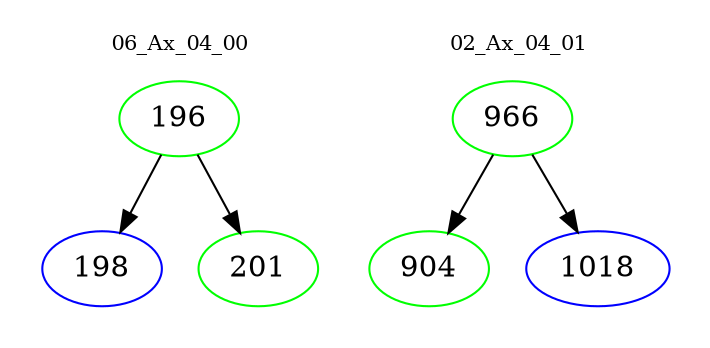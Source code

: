 digraph{
subgraph cluster_0 {
color = white
label = "06_Ax_04_00";
fontsize=10;
T0_196 [label="196", color="green"]
T0_196 -> T0_198 [color="black"]
T0_198 [label="198", color="blue"]
T0_196 -> T0_201 [color="black"]
T0_201 [label="201", color="green"]
}
subgraph cluster_1 {
color = white
label = "02_Ax_04_01";
fontsize=10;
T1_966 [label="966", color="green"]
T1_966 -> T1_904 [color="black"]
T1_904 [label="904", color="green"]
T1_966 -> T1_1018 [color="black"]
T1_1018 [label="1018", color="blue"]
}
}
